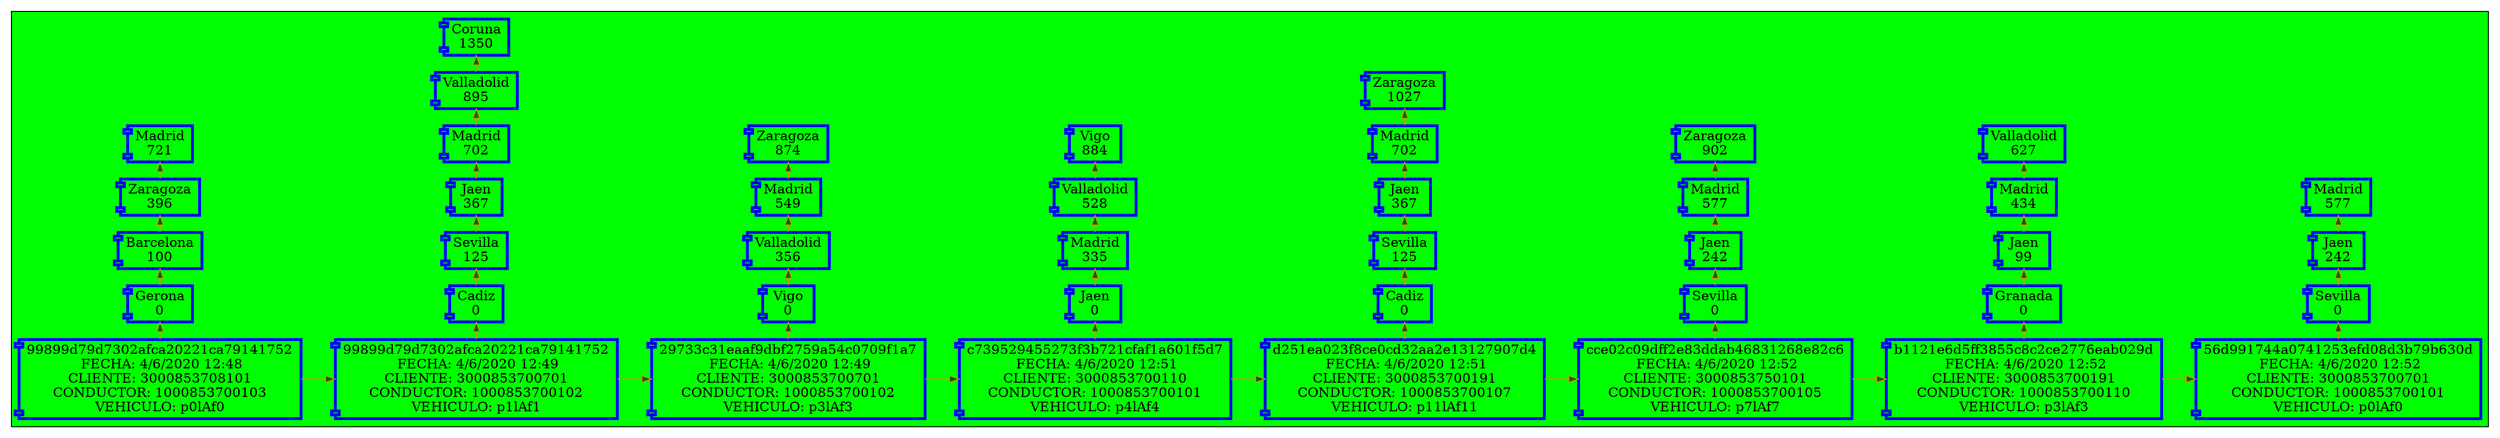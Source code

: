 digraph BlockChain {
node[shape=component style="solid" color="blue" fontcolor = "black" penwidth=3];
edge[style=filled fillcolor="darkgreen" color="darkgoldenrod3"];
rankdir=LR;
subgraph cluster_0{
bgcolor="green"
"99899d79d7302afca20221ca79141752"[label="99899d79d7302afca20221ca79141752
 FECHA: 4/6/2020 12:48
CLIENTE: 3000853708101
CONDUCTOR: 1000853700103
VEHICULO: p0lAf0"];
"0Gerona"[label="Gerona
0"];
"0Barcelona"[label="Barcelona
100"];
"0Zaragoza"[label="Zaragoza
396"];
"0Madrid"[label="Madrid
721"];
"0Gerona"->"0Barcelona"
"0Barcelona"->"0Zaragoza"
"0Zaragoza"->"0Madrid"
{ rank = same;"99899d79d7302afca20221ca79141752";"0Gerona";"0Barcelona";"0Zaragoza";"0Madrid";}
"99899d79d7302afca20221ca79141752"->"0Gerona""29733c31eaaf9dbf2759a54c0709f1a7"[label="99899d79d7302afca20221ca79141752
 FECHA: 4/6/2020 12:49
CLIENTE: 3000853700701
CONDUCTOR: 1000853700102
VEHICULO: p1lAf1"];
"1Cadiz"[label="Cadiz
0"];
"1Sevilla"[label="Sevilla
125"];
"1Jaen"[label="Jaen
367"];
"1Madrid"[label="Madrid
702"];
"1Valladolid"[label="Valladolid
895"];
"1Coruna"[label="Coruna
1350"];
"1Cadiz"->"1Sevilla"
"1Sevilla"->"1Jaen"
"1Jaen"->"1Madrid"
"1Madrid"->"1Valladolid"
"1Valladolid"->"1Coruna"
{ rank = same;"29733c31eaaf9dbf2759a54c0709f1a7";"1Cadiz";"1Sevilla";"1Jaen";"1Madrid";"1Valladolid";"1Coruna";}
"29733c31eaaf9dbf2759a54c0709f1a7"->"1Cadiz"
"c739529455273f3b721cfaf1a601f5d7"[label="29733c31eaaf9dbf2759a54c0709f1a7
 FECHA: 4/6/2020 12:49
CLIENTE: 3000853700701
CONDUCTOR: 1000853700102
VEHICULO: p3lAf3"];
"2Vigo"[label="Vigo
0"];
"2Valladolid"[label="Valladolid
356"];
"2Madrid"[label="Madrid
549"];
"2Zaragoza"[label="Zaragoza
874"];
"2Vigo"->"2Valladolid"
"2Valladolid"->"2Madrid"
"2Madrid"->"2Zaragoza"
{ rank = same;"c739529455273f3b721cfaf1a601f5d7";"2Vigo";"2Valladolid";"2Madrid";"2Zaragoza";}
"c739529455273f3b721cfaf1a601f5d7"->"2Vigo"
"d251ea023f8ce0cd32aa2e13127907d4"[label="c739529455273f3b721cfaf1a601f5d7
 FECHA: 4/6/2020 12:51
CLIENTE: 3000853700110
CONDUCTOR: 1000853700101
VEHICULO: p4lAf4"];
"3Jaen"[label="Jaen
0"];
"3Madrid"[label="Madrid
335"];
"3Valladolid"[label="Valladolid
528"];
"3Vigo"[label="Vigo
884"];
"3Jaen"->"3Madrid"
"3Madrid"->"3Valladolid"
"3Valladolid"->"3Vigo"
{ rank = same;"d251ea023f8ce0cd32aa2e13127907d4";"3Jaen";"3Madrid";"3Valladolid";"3Vigo";}
"d251ea023f8ce0cd32aa2e13127907d4"->"3Jaen"
"cce02c09dff2e83ddab46831268e82c6"[label="d251ea023f8ce0cd32aa2e13127907d4
 FECHA: 4/6/2020 12:51
CLIENTE: 3000853700191
CONDUCTOR: 1000853700107
VEHICULO: p11lAf11"];
"4Cadiz"[label="Cadiz
0"];
"4Sevilla"[label="Sevilla
125"];
"4Jaen"[label="Jaen
367"];
"4Madrid"[label="Madrid
702"];
"4Zaragoza"[label="Zaragoza
1027"];
"4Cadiz"->"4Sevilla"
"4Sevilla"->"4Jaen"
"4Jaen"->"4Madrid"
"4Madrid"->"4Zaragoza"
{ rank = same;"cce02c09dff2e83ddab46831268e82c6";"4Cadiz";"4Sevilla";"4Jaen";"4Madrid";"4Zaragoza";}
"cce02c09dff2e83ddab46831268e82c6"->"4Cadiz"
"b1121e6d5ff3855c8c2ce2776eab029d"[label="cce02c09dff2e83ddab46831268e82c6
 FECHA: 4/6/2020 12:52
CLIENTE: 3000853750101
CONDUCTOR: 1000853700105
VEHICULO: p7lAf7"];
"5Sevilla"[label="Sevilla
0"];
"5Jaen"[label="Jaen
242"];
"5Madrid"[label="Madrid
577"];
"5Zaragoza"[label="Zaragoza
902"];
"5Sevilla"->"5Jaen"
"5Jaen"->"5Madrid"
"5Madrid"->"5Zaragoza"
{ rank = same;"b1121e6d5ff3855c8c2ce2776eab029d";"5Sevilla";"5Jaen";"5Madrid";"5Zaragoza";}
"b1121e6d5ff3855c8c2ce2776eab029d"->"5Sevilla"
"56d991744a0741253efd08d3b79b630d"[label="b1121e6d5ff3855c8c2ce2776eab029d
 FECHA: 4/6/2020 12:52
CLIENTE: 3000853700191
CONDUCTOR: 1000853700110
VEHICULO: p3lAf3"];
"6Granada"[label="Granada
0"];
"6Jaen"[label="Jaen
99"];
"6Madrid"[label="Madrid
434"];
"6Valladolid"[label="Valladolid
627"];
"6Granada"->"6Jaen"
"6Jaen"->"6Madrid"
"6Madrid"->"6Valladolid"
{ rank = same;"56d991744a0741253efd08d3b79b630d";"6Granada";"6Jaen";"6Madrid";"6Valladolid";}
"56d991744a0741253efd08d3b79b630d"->"6Granada"
"9cc7d9be2aa628cdc1a809d046f105ec"[label="56d991744a0741253efd08d3b79b630d
 FECHA: 4/6/2020 12:52
CLIENTE: 3000853700701
CONDUCTOR: 1000853700101
VEHICULO: p0lAf0"];
"7Sevilla"[label="Sevilla
0"];
"7Jaen"[label="Jaen
242"];
"7Madrid"[label="Madrid
577"];
"7Sevilla"->"7Jaen"
"7Jaen"->"7Madrid"
{ rank = same;"9cc7d9be2aa628cdc1a809d046f105ec";"7Sevilla";"7Jaen";"7Madrid";}
"9cc7d9be2aa628cdc1a809d046f105ec"->"7Sevilla"
"99899d79d7302afca20221ca79141752"->"29733c31eaaf9dbf2759a54c0709f1a7"
"29733c31eaaf9dbf2759a54c0709f1a7"->"c739529455273f3b721cfaf1a601f5d7"
"c739529455273f3b721cfaf1a601f5d7"->"d251ea023f8ce0cd32aa2e13127907d4"
"d251ea023f8ce0cd32aa2e13127907d4"->"cce02c09dff2e83ddab46831268e82c6"
"cce02c09dff2e83ddab46831268e82c6"->"b1121e6d5ff3855c8c2ce2776eab029d"
"b1121e6d5ff3855c8c2ce2776eab029d"->"56d991744a0741253efd08d3b79b630d"
"56d991744a0741253efd08d3b79b630d"->"9cc7d9be2aa628cdc1a809d046f105ec"
}
}
